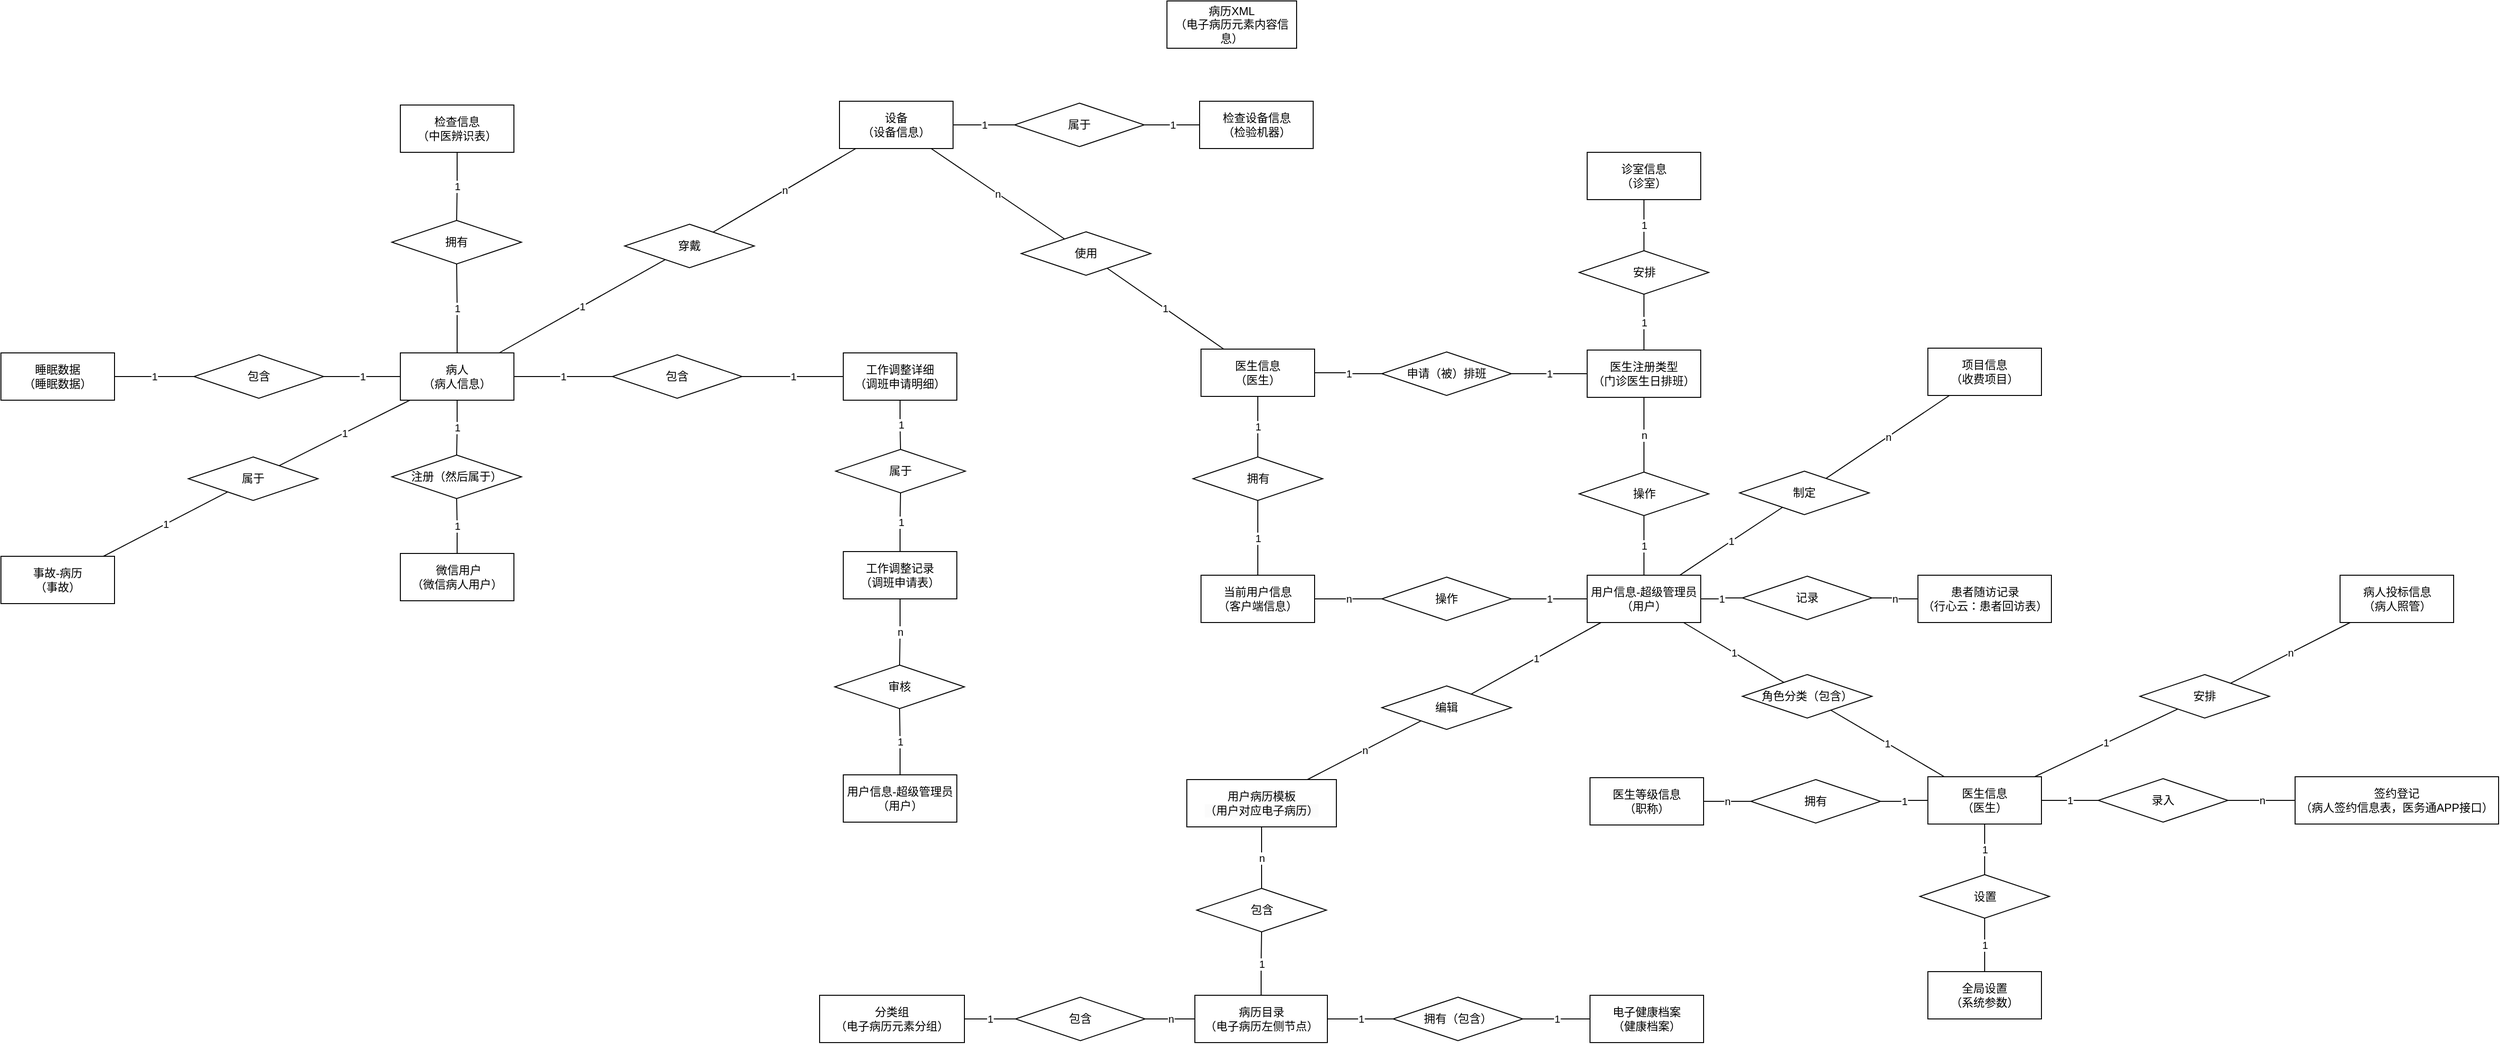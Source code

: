 <mxfile version="24.7.4">
  <diagram name="第 1 页" id="78033s9l0AK3vR_pznim">
    <mxGraphModel dx="4674" dy="3081" grid="0" gridSize="10" guides="1" tooltips="1" connect="1" arrows="1" fold="1" page="1" pageScale="1" pageWidth="827" pageHeight="1169" math="0" shadow="0">
      <root>
        <mxCell id="0" />
        <mxCell id="1" parent="0" />
        <mxCell id="rbatr0RZPFqrajTzZ2mt-5" value="1" style="edgeStyle=orthogonalEdgeStyle;rounded=0;orthogonalLoop=1;jettySize=auto;html=1;endArrow=none;endFill=0;" parent="1" source="rbatr0RZPFqrajTzZ2mt-1" target="rbatr0RZPFqrajTzZ2mt-4" edge="1">
          <mxGeometry relative="1" as="geometry" />
        </mxCell>
        <mxCell id="rbatr0RZPFqrajTzZ2mt-10" value="1" style="edgeStyle=orthogonalEdgeStyle;rounded=0;orthogonalLoop=1;jettySize=auto;html=1;endArrow=none;endFill=0;" parent="1" source="rbatr0RZPFqrajTzZ2mt-1" target="rbatr0RZPFqrajTzZ2mt-9" edge="1">
          <mxGeometry relative="1" as="geometry" />
        </mxCell>
        <mxCell id="rbatr0RZPFqrajTzZ2mt-14" value="1" style="edgeStyle=orthogonalEdgeStyle;rounded=0;orthogonalLoop=1;jettySize=auto;html=1;endArrow=none;endFill=0;" parent="1" source="rbatr0RZPFqrajTzZ2mt-1" target="rbatr0RZPFqrajTzZ2mt-13" edge="1">
          <mxGeometry relative="1" as="geometry" />
        </mxCell>
        <mxCell id="rbatr0RZPFqrajTzZ2mt-19" value="1" style="rounded=0;orthogonalLoop=1;jettySize=auto;html=1;endArrow=none;endFill=0;" parent="1" source="rbatr0RZPFqrajTzZ2mt-1" target="rbatr0RZPFqrajTzZ2mt-18" edge="1">
          <mxGeometry relative="1" as="geometry" />
        </mxCell>
        <mxCell id="rbatr0RZPFqrajTzZ2mt-1" value="&lt;div&gt;&lt;span style=&quot;background-color: initial;&quot;&gt;医生信息&lt;/span&gt;&lt;/div&gt;&lt;div&gt;（医生）&lt;/div&gt;" style="rounded=0;whiteSpace=wrap;html=1;" parent="1" vertex="1">
          <mxGeometry x="-681" y="-711" width="120" height="50" as="geometry" />
        </mxCell>
        <mxCell id="rbatr0RZPFqrajTzZ2mt-3" value="签约登记&lt;div&gt;（病人签约信息表，医务通APP接口）&lt;/div&gt;" style="rounded=0;whiteSpace=wrap;html=1;" parent="1" vertex="1">
          <mxGeometry x="-293" y="-711" width="215" height="50" as="geometry" />
        </mxCell>
        <mxCell id="rbatr0RZPFqrajTzZ2mt-6" value="n" style="edgeStyle=orthogonalEdgeStyle;rounded=0;orthogonalLoop=1;jettySize=auto;html=1;endArrow=none;endFill=0;" parent="1" source="rbatr0RZPFqrajTzZ2mt-4" target="rbatr0RZPFqrajTzZ2mt-3" edge="1">
          <mxGeometry relative="1" as="geometry" />
        </mxCell>
        <mxCell id="rbatr0RZPFqrajTzZ2mt-4" value="录入" style="rhombus;whiteSpace=wrap;html=1;" parent="1" vertex="1">
          <mxGeometry x="-501" y="-709" width="137" height="46" as="geometry" />
        </mxCell>
        <mxCell id="rbatr0RZPFqrajTzZ2mt-8" value="全局设置&lt;div&gt;（系统参数）&lt;/div&gt;" style="rounded=0;whiteSpace=wrap;html=1;" parent="1" vertex="1">
          <mxGeometry x="-681" y="-505" width="120" height="50" as="geometry" />
        </mxCell>
        <mxCell id="rbatr0RZPFqrajTzZ2mt-11" value="1" style="edgeStyle=orthogonalEdgeStyle;rounded=0;orthogonalLoop=1;jettySize=auto;html=1;endArrow=none;endFill=0;" parent="1" source="rbatr0RZPFqrajTzZ2mt-9" target="rbatr0RZPFqrajTzZ2mt-8" edge="1">
          <mxGeometry relative="1" as="geometry" />
        </mxCell>
        <mxCell id="rbatr0RZPFqrajTzZ2mt-9" value="设置" style="rhombus;whiteSpace=wrap;html=1;" parent="1" vertex="1">
          <mxGeometry x="-689.5" y="-607.5" width="137" height="46" as="geometry" />
        </mxCell>
        <mxCell id="rbatr0RZPFqrajTzZ2mt-12" value="医生等级信息&lt;div&gt;（职称）&lt;/div&gt;" style="rounded=0;whiteSpace=wrap;html=1;" parent="1" vertex="1">
          <mxGeometry x="-1038" y="-710" width="120" height="50" as="geometry" />
        </mxCell>
        <mxCell id="rbatr0RZPFqrajTzZ2mt-15" value="n" style="edgeStyle=orthogonalEdgeStyle;rounded=0;orthogonalLoop=1;jettySize=auto;html=1;endArrow=none;endFill=0;" parent="1" source="rbatr0RZPFqrajTzZ2mt-13" target="rbatr0RZPFqrajTzZ2mt-12" edge="1">
          <mxGeometry relative="1" as="geometry" />
        </mxCell>
        <mxCell id="rbatr0RZPFqrajTzZ2mt-13" value="拥有" style="rhombus;whiteSpace=wrap;html=1;" parent="1" vertex="1">
          <mxGeometry x="-868" y="-708" width="137" height="46" as="geometry" />
        </mxCell>
        <mxCell id="rbatr0RZPFqrajTzZ2mt-20" value="n" style="rounded=0;orthogonalLoop=1;jettySize=auto;html=1;endArrow=none;endFill=0;" parent="1" source="rbatr0RZPFqrajTzZ2mt-17" target="rbatr0RZPFqrajTzZ2mt-18" edge="1">
          <mxGeometry relative="1" as="geometry" />
        </mxCell>
        <mxCell id="rbatr0RZPFqrajTzZ2mt-17" value="病人投标信息&lt;div&gt;（病人照管）&lt;/div&gt;" style="rounded=0;whiteSpace=wrap;html=1;" parent="1" vertex="1">
          <mxGeometry x="-245.5" y="-924" width="120" height="50" as="geometry" />
        </mxCell>
        <mxCell id="rbatr0RZPFqrajTzZ2mt-18" value="安排" style="rhombus;whiteSpace=wrap;html=1;" parent="1" vertex="1">
          <mxGeometry x="-457" y="-819" width="137" height="46" as="geometry" />
        </mxCell>
        <mxCell id="rbatr0RZPFqrajTzZ2mt-23" value="1" style="rounded=0;orthogonalLoop=1;jettySize=auto;html=1;endArrow=none;endFill=0;" parent="1" source="rbatr0RZPFqrajTzZ2mt-21" target="rbatr0RZPFqrajTzZ2mt-22" edge="1">
          <mxGeometry relative="1" as="geometry" />
        </mxCell>
        <mxCell id="rbatr0RZPFqrajTzZ2mt-27" value="1" style="edgeStyle=orthogonalEdgeStyle;rounded=0;orthogonalLoop=1;jettySize=auto;html=1;endArrow=none;endFill=0;" parent="1" source="rbatr0RZPFqrajTzZ2mt-21" target="rbatr0RZPFqrajTzZ2mt-26" edge="1">
          <mxGeometry relative="1" as="geometry" />
        </mxCell>
        <mxCell id="rbatr0RZPFqrajTzZ2mt-35" value="1" style="edgeStyle=orthogonalEdgeStyle;rounded=0;orthogonalLoop=1;jettySize=auto;html=1;endArrow=none;endFill=0;" parent="1" source="rbatr0RZPFqrajTzZ2mt-21" target="rbatr0RZPFqrajTzZ2mt-34" edge="1">
          <mxGeometry relative="1" as="geometry" />
        </mxCell>
        <mxCell id="rbatr0RZPFqrajTzZ2mt-47" value="1" style="rounded=0;orthogonalLoop=1;jettySize=auto;html=1;endArrow=none;endFill=0;" parent="1" source="rbatr0RZPFqrajTzZ2mt-21" target="rbatr0RZPFqrajTzZ2mt-46" edge="1">
          <mxGeometry relative="1" as="geometry" />
        </mxCell>
        <mxCell id="rbatr0RZPFqrajTzZ2mt-51" value="1" style="rounded=0;orthogonalLoop=1;jettySize=auto;html=1;endArrow=none;endFill=0;" parent="1" source="rbatr0RZPFqrajTzZ2mt-21" target="rbatr0RZPFqrajTzZ2mt-50" edge="1">
          <mxGeometry relative="1" as="geometry" />
        </mxCell>
        <mxCell id="rbatr0RZPFqrajTzZ2mt-68" value="1" style="edgeStyle=orthogonalEdgeStyle;rounded=0;orthogonalLoop=1;jettySize=auto;html=1;endArrow=none;endFill=0;" parent="1" source="rbatr0RZPFqrajTzZ2mt-21" target="rbatr0RZPFqrajTzZ2mt-67" edge="1">
          <mxGeometry relative="1" as="geometry" />
        </mxCell>
        <mxCell id="rbatr0RZPFqrajTzZ2mt-21" value="用户信息-超级管理员&lt;div&gt;（用户）&lt;/div&gt;" style="rounded=0;whiteSpace=wrap;html=1;" parent="1" vertex="1">
          <mxGeometry x="-1041" y="-924" width="120" height="50" as="geometry" />
        </mxCell>
        <mxCell id="rbatr0RZPFqrajTzZ2mt-24" value="1" style="rounded=0;orthogonalLoop=1;jettySize=auto;html=1;endArrow=none;endFill=0;" parent="1" source="rbatr0RZPFqrajTzZ2mt-22" target="rbatr0RZPFqrajTzZ2mt-1" edge="1">
          <mxGeometry relative="1" as="geometry" />
        </mxCell>
        <mxCell id="rbatr0RZPFqrajTzZ2mt-22" value="角色分类（包含）" style="rhombus;whiteSpace=wrap;html=1;" parent="1" vertex="1">
          <mxGeometry x="-877" y="-819" width="137" height="46" as="geometry" />
        </mxCell>
        <mxCell id="rbatr0RZPFqrajTzZ2mt-28" value="n" style="edgeStyle=orthogonalEdgeStyle;rounded=0;orthogonalLoop=1;jettySize=auto;html=1;endArrow=none;endFill=0;" parent="1" source="rbatr0RZPFqrajTzZ2mt-25" target="rbatr0RZPFqrajTzZ2mt-26" edge="1">
          <mxGeometry relative="1" as="geometry" />
        </mxCell>
        <mxCell id="rbatr0RZPFqrajTzZ2mt-25" value="当前用户信息&lt;div&gt;（客户端信息）&lt;/div&gt;" style="rounded=0;whiteSpace=wrap;html=1;" parent="1" vertex="1">
          <mxGeometry x="-1449" y="-924" width="120" height="50" as="geometry" />
        </mxCell>
        <mxCell id="rbatr0RZPFqrajTzZ2mt-26" value="操作" style="rhombus;whiteSpace=wrap;html=1;" parent="1" vertex="1">
          <mxGeometry x="-1258" y="-922" width="137" height="46" as="geometry" />
        </mxCell>
        <mxCell id="rbatr0RZPFqrajTzZ2mt-31" value="1" style="edgeStyle=orthogonalEdgeStyle;rounded=0;orthogonalLoop=1;jettySize=auto;html=1;endArrow=none;endFill=0;" parent="1" source="rbatr0RZPFqrajTzZ2mt-29" target="rbatr0RZPFqrajTzZ2mt-30" edge="1">
          <mxGeometry relative="1" as="geometry" />
        </mxCell>
        <mxCell id="rbatr0RZPFqrajTzZ2mt-38" value="1" style="edgeStyle=orthogonalEdgeStyle;rounded=0;orthogonalLoop=1;jettySize=auto;html=1;endArrow=none;endFill=0;" parent="1" source="rbatr0RZPFqrajTzZ2mt-29" target="rbatr0RZPFqrajTzZ2mt-37" edge="1">
          <mxGeometry relative="1" as="geometry" />
        </mxCell>
        <mxCell id="5QvbpYxqVvDE7Awgv5K5-29" value="1" style="rounded=0;orthogonalLoop=1;jettySize=auto;html=1;endArrow=none;endFill=0;" edge="1" parent="1" source="rbatr0RZPFqrajTzZ2mt-29" target="5QvbpYxqVvDE7Awgv5K5-28">
          <mxGeometry relative="1" as="geometry" />
        </mxCell>
        <mxCell id="rbatr0RZPFqrajTzZ2mt-29" value="&lt;div&gt;&lt;span style=&quot;background-color: initial;&quot;&gt;医生信息&lt;/span&gt;&lt;/div&gt;&lt;div&gt;（医生）&lt;/div&gt;" style="rounded=0;whiteSpace=wrap;html=1;" parent="1" vertex="1">
          <mxGeometry x="-1449" y="-1163" width="120" height="50" as="geometry" />
        </mxCell>
        <mxCell id="rbatr0RZPFqrajTzZ2mt-32" value="1" style="edgeStyle=orthogonalEdgeStyle;rounded=0;orthogonalLoop=1;jettySize=auto;html=1;endArrow=none;endFill=0;" parent="1" source="rbatr0RZPFqrajTzZ2mt-30" target="rbatr0RZPFqrajTzZ2mt-25" edge="1">
          <mxGeometry relative="1" as="geometry" />
        </mxCell>
        <mxCell id="rbatr0RZPFqrajTzZ2mt-30" value="拥有" style="rhombus;whiteSpace=wrap;html=1;" parent="1" vertex="1">
          <mxGeometry x="-1457.5" y="-1049" width="137" height="46" as="geometry" />
        </mxCell>
        <mxCell id="rbatr0RZPFqrajTzZ2mt-36" value="n" style="edgeStyle=orthogonalEdgeStyle;rounded=0;orthogonalLoop=1;jettySize=auto;html=1;endArrow=none;endFill=0;" parent="1" source="rbatr0RZPFqrajTzZ2mt-33" target="rbatr0RZPFqrajTzZ2mt-34" edge="1">
          <mxGeometry relative="1" as="geometry" />
        </mxCell>
        <mxCell id="rbatr0RZPFqrajTzZ2mt-40" value="1" style="edgeStyle=orthogonalEdgeStyle;rounded=0;orthogonalLoop=1;jettySize=auto;html=1;endArrow=none;endFill=0;" parent="1" source="rbatr0RZPFqrajTzZ2mt-33" target="rbatr0RZPFqrajTzZ2mt-37" edge="1">
          <mxGeometry relative="1" as="geometry" />
        </mxCell>
        <mxCell id="rbatr0RZPFqrajTzZ2mt-43" value="1" style="edgeStyle=orthogonalEdgeStyle;rounded=0;orthogonalLoop=1;jettySize=auto;html=1;endArrow=none;endFill=0;" parent="1" source="rbatr0RZPFqrajTzZ2mt-33" target="rbatr0RZPFqrajTzZ2mt-42" edge="1">
          <mxGeometry relative="1" as="geometry" />
        </mxCell>
        <mxCell id="rbatr0RZPFqrajTzZ2mt-33" value="医生注册类型&lt;div&gt;（门诊医生日排班）&lt;/div&gt;" style="rounded=0;whiteSpace=wrap;html=1;" parent="1" vertex="1">
          <mxGeometry x="-1041" y="-1162" width="120" height="50" as="geometry" />
        </mxCell>
        <mxCell id="rbatr0RZPFqrajTzZ2mt-34" value="操作" style="rhombus;whiteSpace=wrap;html=1;" parent="1" vertex="1">
          <mxGeometry x="-1049.5" y="-1033" width="137" height="46" as="geometry" />
        </mxCell>
        <mxCell id="rbatr0RZPFqrajTzZ2mt-37" value="申请（被）排班" style="rhombus;whiteSpace=wrap;html=1;" parent="1" vertex="1">
          <mxGeometry x="-1258" y="-1160" width="137" height="46" as="geometry" />
        </mxCell>
        <mxCell id="rbatr0RZPFqrajTzZ2mt-44" value="1" style="edgeStyle=orthogonalEdgeStyle;rounded=0;orthogonalLoop=1;jettySize=auto;html=1;endArrow=none;endFill=0;" parent="1" source="rbatr0RZPFqrajTzZ2mt-41" target="rbatr0RZPFqrajTzZ2mt-42" edge="1">
          <mxGeometry relative="1" as="geometry" />
        </mxCell>
        <mxCell id="rbatr0RZPFqrajTzZ2mt-41" value="诊室信息&lt;div&gt;（诊室）&lt;/div&gt;" style="rounded=0;whiteSpace=wrap;html=1;" parent="1" vertex="1">
          <mxGeometry x="-1041" y="-1371" width="120" height="50" as="geometry" />
        </mxCell>
        <mxCell id="rbatr0RZPFqrajTzZ2mt-42" value="安排" style="rhombus;whiteSpace=wrap;html=1;" parent="1" vertex="1">
          <mxGeometry x="-1049.5" y="-1267" width="137" height="46" as="geometry" />
        </mxCell>
        <mxCell id="rbatr0RZPFqrajTzZ2mt-48" value="n" style="rounded=0;orthogonalLoop=1;jettySize=auto;html=1;endArrow=none;endFill=0;" parent="1" source="rbatr0RZPFqrajTzZ2mt-45" target="rbatr0RZPFqrajTzZ2mt-46" edge="1">
          <mxGeometry relative="1" as="geometry" />
        </mxCell>
        <mxCell id="rbatr0RZPFqrajTzZ2mt-45" value=" 项目信息&lt;div&gt;（收费项目）&lt;/div&gt;" style="rounded=0;whiteSpace=wrap;html=1;" parent="1" vertex="1">
          <mxGeometry x="-681" y="-1164" width="120" height="50" as="geometry" />
        </mxCell>
        <mxCell id="rbatr0RZPFqrajTzZ2mt-46" value="制定" style="rhombus;whiteSpace=wrap;html=1;" parent="1" vertex="1">
          <mxGeometry x="-880" y="-1034" width="137" height="46" as="geometry" />
        </mxCell>
        <mxCell id="rbatr0RZPFqrajTzZ2mt-57" value="n" style="edgeStyle=orthogonalEdgeStyle;rounded=0;orthogonalLoop=1;jettySize=auto;html=1;endArrow=none;endFill=0;" parent="1" source="rbatr0RZPFqrajTzZ2mt-49" target="rbatr0RZPFqrajTzZ2mt-55" edge="1">
          <mxGeometry relative="1" as="geometry" />
        </mxCell>
        <mxCell id="rbatr0RZPFqrajTzZ2mt-49" value="&lt;br&gt;&lt;span style=&quot;color: rgb(0, 0, 0); font-family: Helvetica; font-size: 12px; font-style: normal; font-variant-ligatures: normal; font-variant-caps: normal; font-weight: 400; letter-spacing: normal; orphans: 2; text-align: center; text-indent: 0px; text-transform: none; widows: 2; word-spacing: 0px; -webkit-text-stroke-width: 0px; white-space: normal; background-color: rgb(251, 251, 251); text-decoration-thickness: initial; text-decoration-style: initial; text-decoration-color: initial; display: inline !important; float: none;&quot;&gt;&lt;br&gt;&lt;/span&gt;&lt;div&gt;&lt;span style=&quot;color: rgb(0, 0, 0); font-family: Helvetica; font-size: 12px; font-style: normal; font-variant-ligatures: normal; font-variant-caps: normal; font-weight: 400; letter-spacing: normal; orphans: 2; text-align: center; text-indent: 0px; text-transform: none; widows: 2; word-spacing: 0px; -webkit-text-stroke-width: 0px; white-space: normal; background-color: rgb(251, 251, 251); text-decoration-thickness: initial; text-decoration-style: initial; text-decoration-color: initial; display: inline !important; float: none;&quot;&gt;用户病历模板&lt;/span&gt;&lt;div style=&quot;forced-color-adjust: none; color: rgb(0, 0, 0); font-family: Helvetica; font-size: 12px; font-style: normal; font-variant-ligatures: normal; font-variant-caps: normal; font-weight: 400; letter-spacing: normal; orphans: 2; text-align: center; text-indent: 0px; text-transform: none; widows: 2; word-spacing: 0px; -webkit-text-stroke-width: 0px; white-space: normal; background-color: rgb(251, 251, 251); text-decoration-thickness: initial; text-decoration-style: initial; text-decoration-color: initial;&quot;&gt;（用户对应电子病历）&lt;/div&gt;&lt;br&gt;&lt;br&gt;&lt;/div&gt;" style="rounded=0;whiteSpace=wrap;html=1;" parent="1" vertex="1">
          <mxGeometry x="-1464" y="-708" width="158" height="50" as="geometry" />
        </mxCell>
        <mxCell id="rbatr0RZPFqrajTzZ2mt-52" value="n" style="rounded=0;orthogonalLoop=1;jettySize=auto;html=1;endArrow=none;endFill=0;" parent="1" source="rbatr0RZPFqrajTzZ2mt-50" target="rbatr0RZPFqrajTzZ2mt-49" edge="1">
          <mxGeometry relative="1" as="geometry" />
        </mxCell>
        <mxCell id="rbatr0RZPFqrajTzZ2mt-50" value="编辑" style="rhombus;whiteSpace=wrap;html=1;" parent="1" vertex="1">
          <mxGeometry x="-1258" y="-807" width="137" height="46" as="geometry" />
        </mxCell>
        <mxCell id="rbatr0RZPFqrajTzZ2mt-56" value="1" style="edgeStyle=orthogonalEdgeStyle;rounded=0;orthogonalLoop=1;jettySize=auto;html=1;endArrow=none;endFill=0;" parent="1" source="rbatr0RZPFqrajTzZ2mt-53" target="rbatr0RZPFqrajTzZ2mt-55" edge="1">
          <mxGeometry relative="1" as="geometry" />
        </mxCell>
        <mxCell id="rbatr0RZPFqrajTzZ2mt-64" value="1" style="edgeStyle=orthogonalEdgeStyle;rounded=0;orthogonalLoop=1;jettySize=auto;html=1;endArrow=none;endFill=0;" parent="1" source="rbatr0RZPFqrajTzZ2mt-53" target="rbatr0RZPFqrajTzZ2mt-63" edge="1">
          <mxGeometry relative="1" as="geometry" />
        </mxCell>
        <mxCell id="rbatr0RZPFqrajTzZ2mt-53" value="病历目录&lt;div&gt;（电子病历左侧节点）&lt;/div&gt;" style="rounded=0;whiteSpace=wrap;html=1;" parent="1" vertex="1">
          <mxGeometry x="-1455.5" y="-480" width="140" height="50" as="geometry" />
        </mxCell>
        <mxCell id="rbatr0RZPFqrajTzZ2mt-54" value="病历XML&lt;br&gt;&lt;span style=&quot;background-color: initial;&quot;&gt;（电子病历元素内容信息）&lt;/span&gt;" style="rounded=0;whiteSpace=wrap;html=1;" parent="1" vertex="1">
          <mxGeometry x="-1485" y="-1531" width="137" height="50" as="geometry" />
        </mxCell>
        <mxCell id="rbatr0RZPFqrajTzZ2mt-55" value="包含" style="rhombus;whiteSpace=wrap;html=1;" parent="1" vertex="1">
          <mxGeometry x="-1453.5" y="-593" width="137" height="46" as="geometry" />
        </mxCell>
        <mxCell id="rbatr0RZPFqrajTzZ2mt-60" value="1" style="edgeStyle=orthogonalEdgeStyle;rounded=0;orthogonalLoop=1;jettySize=auto;html=1;endArrow=none;endFill=0;" parent="1" source="rbatr0RZPFqrajTzZ2mt-58" target="rbatr0RZPFqrajTzZ2mt-59" edge="1">
          <mxGeometry relative="1" as="geometry" />
        </mxCell>
        <mxCell id="rbatr0RZPFqrajTzZ2mt-58" value="分类组&lt;div&gt;（电子病历元素分组）&lt;/div&gt;" style="rounded=0;whiteSpace=wrap;html=1;" parent="1" vertex="1">
          <mxGeometry x="-1852" y="-480" width="153" height="50" as="geometry" />
        </mxCell>
        <mxCell id="rbatr0RZPFqrajTzZ2mt-61" value="n" style="edgeStyle=orthogonalEdgeStyle;rounded=0;orthogonalLoop=1;jettySize=auto;html=1;endArrow=none;endFill=0;" parent="1" source="rbatr0RZPFqrajTzZ2mt-59" target="rbatr0RZPFqrajTzZ2mt-53" edge="1">
          <mxGeometry relative="1" as="geometry" />
        </mxCell>
        <mxCell id="rbatr0RZPFqrajTzZ2mt-59" value="包含" style="rhombus;whiteSpace=wrap;html=1;" parent="1" vertex="1">
          <mxGeometry x="-1645" y="-478" width="137" height="46" as="geometry" />
        </mxCell>
        <mxCell id="rbatr0RZPFqrajTzZ2mt-62" value="电子健康档案&lt;div&gt;（健康档案）&lt;/div&gt;" style="rounded=0;whiteSpace=wrap;html=1;" parent="1" vertex="1">
          <mxGeometry x="-1038" y="-480" width="120" height="50" as="geometry" />
        </mxCell>
        <mxCell id="rbatr0RZPFqrajTzZ2mt-65" value="1" style="edgeStyle=orthogonalEdgeStyle;rounded=0;orthogonalLoop=1;jettySize=auto;html=1;endArrow=none;endFill=0;" parent="1" source="rbatr0RZPFqrajTzZ2mt-63" target="rbatr0RZPFqrajTzZ2mt-62" edge="1">
          <mxGeometry relative="1" as="geometry" />
        </mxCell>
        <mxCell id="rbatr0RZPFqrajTzZ2mt-63" value="拥有（包含）" style="rhombus;whiteSpace=wrap;html=1;" parent="1" vertex="1">
          <mxGeometry x="-1246" y="-478" width="137" height="46" as="geometry" />
        </mxCell>
        <mxCell id="rbatr0RZPFqrajTzZ2mt-66" value="患者随访记录&lt;div&gt;（行心云：患者回访表）&lt;/div&gt;" style="rounded=0;whiteSpace=wrap;html=1;" parent="1" vertex="1">
          <mxGeometry x="-691.5" y="-924" width="141" height="50" as="geometry" />
        </mxCell>
        <mxCell id="rbatr0RZPFqrajTzZ2mt-69" value="n" style="edgeStyle=orthogonalEdgeStyle;rounded=0;orthogonalLoop=1;jettySize=auto;html=1;endArrow=none;endFill=0;" parent="1" source="rbatr0RZPFqrajTzZ2mt-67" target="rbatr0RZPFqrajTzZ2mt-66" edge="1">
          <mxGeometry relative="1" as="geometry" />
        </mxCell>
        <mxCell id="rbatr0RZPFqrajTzZ2mt-67" value="记录" style="rhombus;whiteSpace=wrap;html=1;" parent="1" vertex="1">
          <mxGeometry x="-877" y="-923" width="137" height="46" as="geometry" />
        </mxCell>
        <mxCell id="5QvbpYxqVvDE7Awgv5K5-5" value="n" style="edgeStyle=orthogonalEdgeStyle;rounded=0;orthogonalLoop=1;jettySize=auto;html=1;endArrow=none;endFill=0;" edge="1" parent="1" source="5QvbpYxqVvDE7Awgv5K5-1" target="5QvbpYxqVvDE7Awgv5K5-3">
          <mxGeometry relative="1" as="geometry" />
        </mxCell>
        <mxCell id="5QvbpYxqVvDE7Awgv5K5-9" value="1" style="edgeStyle=orthogonalEdgeStyle;rounded=0;orthogonalLoop=1;jettySize=auto;html=1;endArrow=none;endFill=0;" edge="1" parent="1" source="5QvbpYxqVvDE7Awgv5K5-1" target="5QvbpYxqVvDE7Awgv5K5-7">
          <mxGeometry relative="1" as="geometry" />
        </mxCell>
        <mxCell id="5QvbpYxqVvDE7Awgv5K5-1" value="工作调整记录&lt;div&gt;（调班申请表）&lt;br&gt;&lt;/div&gt;" style="rounded=0;whiteSpace=wrap;html=1;" vertex="1" parent="1">
          <mxGeometry x="-1827" y="-949" width="120" height="50" as="geometry" />
        </mxCell>
        <mxCell id="5QvbpYxqVvDE7Awgv5K5-4" value="1" style="edgeStyle=orthogonalEdgeStyle;rounded=0;orthogonalLoop=1;jettySize=auto;html=1;endArrow=none;endFill=0;" edge="1" parent="1" source="5QvbpYxqVvDE7Awgv5K5-2" target="5QvbpYxqVvDE7Awgv5K5-3">
          <mxGeometry relative="1" as="geometry" />
        </mxCell>
        <mxCell id="5QvbpYxqVvDE7Awgv5K5-2" value="用户信息-超级管理员&lt;div&gt;（用户）&lt;/div&gt;" style="rounded=0;whiteSpace=wrap;html=1;" vertex="1" parent="1">
          <mxGeometry x="-1827" y="-713" width="120" height="50" as="geometry" />
        </mxCell>
        <mxCell id="5QvbpYxqVvDE7Awgv5K5-3" value="审核" style="rhombus;whiteSpace=wrap;html=1;" vertex="1" parent="1">
          <mxGeometry x="-1836" y="-829" width="137" height="46" as="geometry" />
        </mxCell>
        <mxCell id="5QvbpYxqVvDE7Awgv5K5-8" value="1" style="edgeStyle=orthogonalEdgeStyle;rounded=0;orthogonalLoop=1;jettySize=auto;html=1;endArrow=none;endFill=0;" edge="1" parent="1" source="5QvbpYxqVvDE7Awgv5K5-6" target="5QvbpYxqVvDE7Awgv5K5-7">
          <mxGeometry relative="1" as="geometry" />
        </mxCell>
        <mxCell id="5QvbpYxqVvDE7Awgv5K5-12" value="1" style="edgeStyle=orthogonalEdgeStyle;rounded=0;orthogonalLoop=1;jettySize=auto;html=1;endArrow=none;endFill=0;" edge="1" parent="1" source="5QvbpYxqVvDE7Awgv5K5-6" target="5QvbpYxqVvDE7Awgv5K5-11">
          <mxGeometry relative="1" as="geometry" />
        </mxCell>
        <mxCell id="5QvbpYxqVvDE7Awgv5K5-6" value="工作调整详细&lt;div&gt;（调班申请明细）&lt;/div&gt;" style="rounded=0;whiteSpace=wrap;html=1;" vertex="1" parent="1">
          <mxGeometry x="-1827" y="-1159" width="120" height="50" as="geometry" />
        </mxCell>
        <mxCell id="5QvbpYxqVvDE7Awgv5K5-7" value="属于" style="rhombus;whiteSpace=wrap;html=1;" vertex="1" parent="1">
          <mxGeometry x="-1835" y="-1057" width="137" height="46" as="geometry" />
        </mxCell>
        <mxCell id="5QvbpYxqVvDE7Awgv5K5-13" value="1" style="edgeStyle=orthogonalEdgeStyle;rounded=0;orthogonalLoop=1;jettySize=auto;html=1;endArrow=none;endFill=0;" edge="1" parent="1" source="5QvbpYxqVvDE7Awgv5K5-10" target="5QvbpYxqVvDE7Awgv5K5-11">
          <mxGeometry relative="1" as="geometry" />
        </mxCell>
        <mxCell id="5QvbpYxqVvDE7Awgv5K5-17" value="1" style="edgeStyle=orthogonalEdgeStyle;rounded=0;orthogonalLoop=1;jettySize=auto;html=1;endArrow=none;endFill=0;" edge="1" parent="1" source="5QvbpYxqVvDE7Awgv5K5-10" target="5QvbpYxqVvDE7Awgv5K5-15">
          <mxGeometry relative="1" as="geometry" />
        </mxCell>
        <mxCell id="5QvbpYxqVvDE7Awgv5K5-21" value="1" style="edgeStyle=orthogonalEdgeStyle;rounded=0;orthogonalLoop=1;jettySize=auto;html=1;endArrow=none;endFill=0;" edge="1" parent="1" source="5QvbpYxqVvDE7Awgv5K5-10" target="5QvbpYxqVvDE7Awgv5K5-19">
          <mxGeometry relative="1" as="geometry" />
        </mxCell>
        <mxCell id="5QvbpYxqVvDE7Awgv5K5-25" value="1" style="rounded=0;orthogonalLoop=1;jettySize=auto;html=1;endArrow=none;endFill=0;" edge="1" parent="1" source="5QvbpYxqVvDE7Awgv5K5-10" target="5QvbpYxqVvDE7Awgv5K5-24">
          <mxGeometry relative="1" as="geometry" />
        </mxCell>
        <mxCell id="5QvbpYxqVvDE7Awgv5K5-33" value="1" style="edgeStyle=orthogonalEdgeStyle;rounded=0;orthogonalLoop=1;jettySize=auto;html=1;endArrow=none;endFill=0;" edge="1" parent="1" source="5QvbpYxqVvDE7Awgv5K5-10" target="5QvbpYxqVvDE7Awgv5K5-31">
          <mxGeometry relative="1" as="geometry" />
        </mxCell>
        <mxCell id="5QvbpYxqVvDE7Awgv5K5-40" value="1" style="rounded=0;orthogonalLoop=1;jettySize=auto;html=1;endArrow=none;endFill=0;" edge="1" parent="1" source="5QvbpYxqVvDE7Awgv5K5-10" target="5QvbpYxqVvDE7Awgv5K5-39">
          <mxGeometry relative="1" as="geometry" />
        </mxCell>
        <mxCell id="5QvbpYxqVvDE7Awgv5K5-10" value="病人&lt;div&gt;（病人信息）&lt;/div&gt;" style="rounded=0;whiteSpace=wrap;html=1;" vertex="1" parent="1">
          <mxGeometry x="-2295" y="-1159" width="120" height="50" as="geometry" />
        </mxCell>
        <mxCell id="5QvbpYxqVvDE7Awgv5K5-11" value="包含" style="rhombus;whiteSpace=wrap;html=1;" vertex="1" parent="1">
          <mxGeometry x="-2071" y="-1157" width="137" height="46" as="geometry" />
        </mxCell>
        <mxCell id="5QvbpYxqVvDE7Awgv5K5-16" value="1" style="edgeStyle=orthogonalEdgeStyle;rounded=0;orthogonalLoop=1;jettySize=auto;html=1;endArrow=none;endFill=0;" edge="1" parent="1" source="5QvbpYxqVvDE7Awgv5K5-14" target="5QvbpYxqVvDE7Awgv5K5-15">
          <mxGeometry relative="1" as="geometry" />
        </mxCell>
        <mxCell id="5QvbpYxqVvDE7Awgv5K5-14" value="&amp;nbsp;微信用户&lt;div&gt;（微信病人用户）&lt;/div&gt;" style="rounded=0;whiteSpace=wrap;html=1;" vertex="1" parent="1">
          <mxGeometry x="-2295" y="-947" width="120" height="50" as="geometry" />
        </mxCell>
        <mxCell id="5QvbpYxqVvDE7Awgv5K5-15" value="注册（然后属于）" style="rhombus;whiteSpace=wrap;html=1;" vertex="1" parent="1">
          <mxGeometry x="-2304" y="-1051" width="137" height="46" as="geometry" />
        </mxCell>
        <mxCell id="5QvbpYxqVvDE7Awgv5K5-20" value="1" style="edgeStyle=orthogonalEdgeStyle;rounded=0;orthogonalLoop=1;jettySize=auto;html=1;endArrow=none;endFill=0;" edge="1" parent="1" source="5QvbpYxqVvDE7Awgv5K5-18" target="5QvbpYxqVvDE7Awgv5K5-19">
          <mxGeometry relative="1" as="geometry" />
        </mxCell>
        <mxCell id="5QvbpYxqVvDE7Awgv5K5-18" value="检查信息&lt;div&gt;（中医辨识表）&lt;/div&gt;" style="rounded=0;whiteSpace=wrap;html=1;" vertex="1" parent="1">
          <mxGeometry x="-2295" y="-1421" width="120" height="50" as="geometry" />
        </mxCell>
        <mxCell id="5QvbpYxqVvDE7Awgv5K5-19" value="拥有" style="rhombus;whiteSpace=wrap;html=1;" vertex="1" parent="1">
          <mxGeometry x="-2304" y="-1299" width="137" height="46" as="geometry" />
        </mxCell>
        <mxCell id="5QvbpYxqVvDE7Awgv5K5-30" value="n" style="rounded=0;orthogonalLoop=1;jettySize=auto;html=1;endArrow=none;endFill=0;" edge="1" parent="1" source="5QvbpYxqVvDE7Awgv5K5-22" target="5QvbpYxqVvDE7Awgv5K5-28">
          <mxGeometry relative="1" as="geometry" />
        </mxCell>
        <mxCell id="5QvbpYxqVvDE7Awgv5K5-36" value="1" style="edgeStyle=orthogonalEdgeStyle;rounded=0;orthogonalLoop=1;jettySize=auto;html=1;endArrow=none;endFill=0;" edge="1" parent="1" source="5QvbpYxqVvDE7Awgv5K5-22" target="5QvbpYxqVvDE7Awgv5K5-35">
          <mxGeometry relative="1" as="geometry" />
        </mxCell>
        <mxCell id="5QvbpYxqVvDE7Awgv5K5-22" value="设备&lt;div&gt;（设备信息）&lt;/div&gt;" style="rounded=0;whiteSpace=wrap;html=1;" vertex="1" parent="1">
          <mxGeometry x="-1831" y="-1425" width="120" height="50" as="geometry" />
        </mxCell>
        <mxCell id="5QvbpYxqVvDE7Awgv5K5-32" value="1" style="edgeStyle=orthogonalEdgeStyle;rounded=0;orthogonalLoop=1;jettySize=auto;html=1;endArrow=none;endFill=0;" edge="1" parent="1" source="5QvbpYxqVvDE7Awgv5K5-23" target="5QvbpYxqVvDE7Awgv5K5-31">
          <mxGeometry relative="1" as="geometry" />
        </mxCell>
        <mxCell id="5QvbpYxqVvDE7Awgv5K5-23" value="睡眠数据&lt;br&gt;&lt;div&gt;（睡眠数据）&lt;/div&gt;" style="rounded=0;whiteSpace=wrap;html=1;" vertex="1" parent="1">
          <mxGeometry x="-2717" y="-1159" width="120" height="50" as="geometry" />
        </mxCell>
        <mxCell id="5QvbpYxqVvDE7Awgv5K5-27" value="n" style="rounded=0;orthogonalLoop=1;jettySize=auto;html=1;endArrow=none;endFill=0;" edge="1" parent="1" source="5QvbpYxqVvDE7Awgv5K5-24" target="5QvbpYxqVvDE7Awgv5K5-22">
          <mxGeometry relative="1" as="geometry" />
        </mxCell>
        <mxCell id="5QvbpYxqVvDE7Awgv5K5-24" value="穿戴" style="rhombus;whiteSpace=wrap;html=1;" vertex="1" parent="1">
          <mxGeometry x="-2058" y="-1295" width="137" height="46" as="geometry" />
        </mxCell>
        <mxCell id="5QvbpYxqVvDE7Awgv5K5-28" value="使用" style="rhombus;whiteSpace=wrap;html=1;" vertex="1" parent="1">
          <mxGeometry x="-1639" y="-1287" width="137" height="46" as="geometry" />
        </mxCell>
        <mxCell id="5QvbpYxqVvDE7Awgv5K5-31" value="包含" style="rhombus;whiteSpace=wrap;html=1;" vertex="1" parent="1">
          <mxGeometry x="-2513" y="-1157" width="137" height="46" as="geometry" />
        </mxCell>
        <mxCell id="5QvbpYxqVvDE7Awgv5K5-34" value="检查设备信息&lt;div&gt;（检验机器）&lt;/div&gt;" style="rounded=0;whiteSpace=wrap;html=1;" vertex="1" parent="1">
          <mxGeometry x="-1450.5" y="-1425" width="120" height="50" as="geometry" />
        </mxCell>
        <mxCell id="5QvbpYxqVvDE7Awgv5K5-37" value="1" style="edgeStyle=orthogonalEdgeStyle;rounded=0;orthogonalLoop=1;jettySize=auto;html=1;endArrow=none;endFill=0;" edge="1" parent="1" source="5QvbpYxqVvDE7Awgv5K5-35" target="5QvbpYxqVvDE7Awgv5K5-34">
          <mxGeometry relative="1" as="geometry" />
        </mxCell>
        <mxCell id="5QvbpYxqVvDE7Awgv5K5-35" value="属于" style="rhombus;whiteSpace=wrap;html=1;" vertex="1" parent="1">
          <mxGeometry x="-1646" y="-1423" width="137" height="46" as="geometry" />
        </mxCell>
        <mxCell id="5QvbpYxqVvDE7Awgv5K5-41" value="1" style="rounded=0;orthogonalLoop=1;jettySize=auto;html=1;endArrow=none;endFill=0;" edge="1" parent="1" source="5QvbpYxqVvDE7Awgv5K5-38" target="5QvbpYxqVvDE7Awgv5K5-39">
          <mxGeometry relative="1" as="geometry" />
        </mxCell>
        <mxCell id="5QvbpYxqVvDE7Awgv5K5-38" value="事故-病历&lt;br&gt;&lt;div&gt;（事故）&lt;/div&gt;" style="rounded=0;whiteSpace=wrap;html=1;" vertex="1" parent="1">
          <mxGeometry x="-2717" y="-944" width="120" height="50" as="geometry" />
        </mxCell>
        <mxCell id="5QvbpYxqVvDE7Awgv5K5-39" value="属于" style="rhombus;whiteSpace=wrap;html=1;" vertex="1" parent="1">
          <mxGeometry x="-2519" y="-1049" width="137" height="46" as="geometry" />
        </mxCell>
      </root>
    </mxGraphModel>
  </diagram>
</mxfile>
